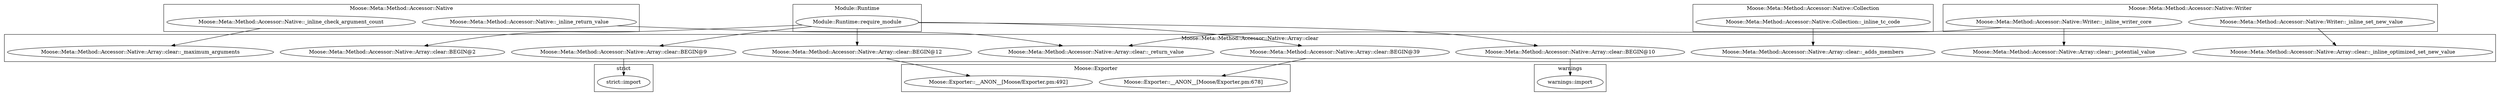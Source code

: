 digraph {
graph [overlap=false]
subgraph cluster_Moose_Meta_Method_Accessor_Native {
	label="Moose::Meta::Method::Accessor::Native";
	"Moose::Meta::Method::Accessor::Native::_inline_check_argument_count";
	"Moose::Meta::Method::Accessor::Native::_inline_return_value";
}
subgraph cluster_warnings {
	label="warnings";
	"warnings::import";
}
subgraph cluster_Moose_Meta_Method_Accessor_Native_Array_clear {
	label="Moose::Meta::Method::Accessor::Native::Array::clear";
	"Moose::Meta::Method::Accessor::Native::Array::clear::BEGIN@2";
	"Moose::Meta::Method::Accessor::Native::Array::clear::_adds_members";
	"Moose::Meta::Method::Accessor::Native::Array::clear::BEGIN@9";
	"Moose::Meta::Method::Accessor::Native::Array::clear::_potential_value";
	"Moose::Meta::Method::Accessor::Native::Array::clear::BEGIN@12";
	"Moose::Meta::Method::Accessor::Native::Array::clear::_return_value";
	"Moose::Meta::Method::Accessor::Native::Array::clear::BEGIN@39";
	"Moose::Meta::Method::Accessor::Native::Array::clear::_inline_optimized_set_new_value";
	"Moose::Meta::Method::Accessor::Native::Array::clear::BEGIN@10";
	"Moose::Meta::Method::Accessor::Native::Array::clear::_maximum_arguments";
}
subgraph cluster_Module_Runtime {
	label="Module::Runtime";
	"Module::Runtime::require_module";
}
subgraph cluster_Moose_Meta_Method_Accessor_Native_Collection {
	label="Moose::Meta::Method::Accessor::Native::Collection";
	"Moose::Meta::Method::Accessor::Native::Collection::_inline_tc_code";
}
subgraph cluster_Moose_Meta_Method_Accessor_Native_Writer {
	label="Moose::Meta::Method::Accessor::Native::Writer";
	"Moose::Meta::Method::Accessor::Native::Writer::_inline_set_new_value";
	"Moose::Meta::Method::Accessor::Native::Writer::_inline_writer_core";
}
subgraph cluster_Moose_Exporter {
	label="Moose::Exporter";
	"Moose::Exporter::__ANON__[Moose/Exporter.pm:492]";
	"Moose::Exporter::__ANON__[Moose/Exporter.pm:678]";
}
subgraph cluster_strict {
	label="strict";
	"strict::import";
}
"Moose::Meta::Method::Accessor::Native::Writer::_inline_writer_core" -> "Moose::Meta::Method::Accessor::Native::Array::clear::_return_value";
"Moose::Meta::Method::Accessor::Native::_inline_return_value" -> "Moose::Meta::Method::Accessor::Native::Array::clear::_return_value";
"Module::Runtime::require_module" -> "Moose::Meta::Method::Accessor::Native::Array::clear::BEGIN@9";
"Moose::Meta::Method::Accessor::Native::Writer::_inline_writer_core" -> "Moose::Meta::Method::Accessor::Native::Array::clear::_potential_value";
"Moose::Meta::Method::Accessor::Native::_inline_check_argument_count" -> "Moose::Meta::Method::Accessor::Native::Array::clear::_maximum_arguments";
"Moose::Meta::Method::Accessor::Native::Array::clear::BEGIN@9" -> "strict::import";
"Module::Runtime::require_module" -> "Moose::Meta::Method::Accessor::Native::Array::clear::BEGIN@39";
"Module::Runtime::require_module" -> "Moose::Meta::Method::Accessor::Native::Array::clear::BEGIN@10";
"Moose::Meta::Method::Accessor::Native::Array::clear::BEGIN@39" -> "Moose::Exporter::__ANON__[Moose/Exporter.pm:678]";
"Module::Runtime::require_module" -> "Moose::Meta::Method::Accessor::Native::Array::clear::BEGIN@2";
"Moose::Meta::Method::Accessor::Native::Array::clear::BEGIN@12" -> "Moose::Exporter::__ANON__[Moose/Exporter.pm:492]";
"Moose::Meta::Method::Accessor::Native::Array::clear::BEGIN@10" -> "warnings::import";
"Module::Runtime::require_module" -> "Moose::Meta::Method::Accessor::Native::Array::clear::BEGIN@12";
"Moose::Meta::Method::Accessor::Native::Collection::_inline_tc_code" -> "Moose::Meta::Method::Accessor::Native::Array::clear::_adds_members";
"Moose::Meta::Method::Accessor::Native::Writer::_inline_set_new_value" -> "Moose::Meta::Method::Accessor::Native::Array::clear::_inline_optimized_set_new_value";
}
